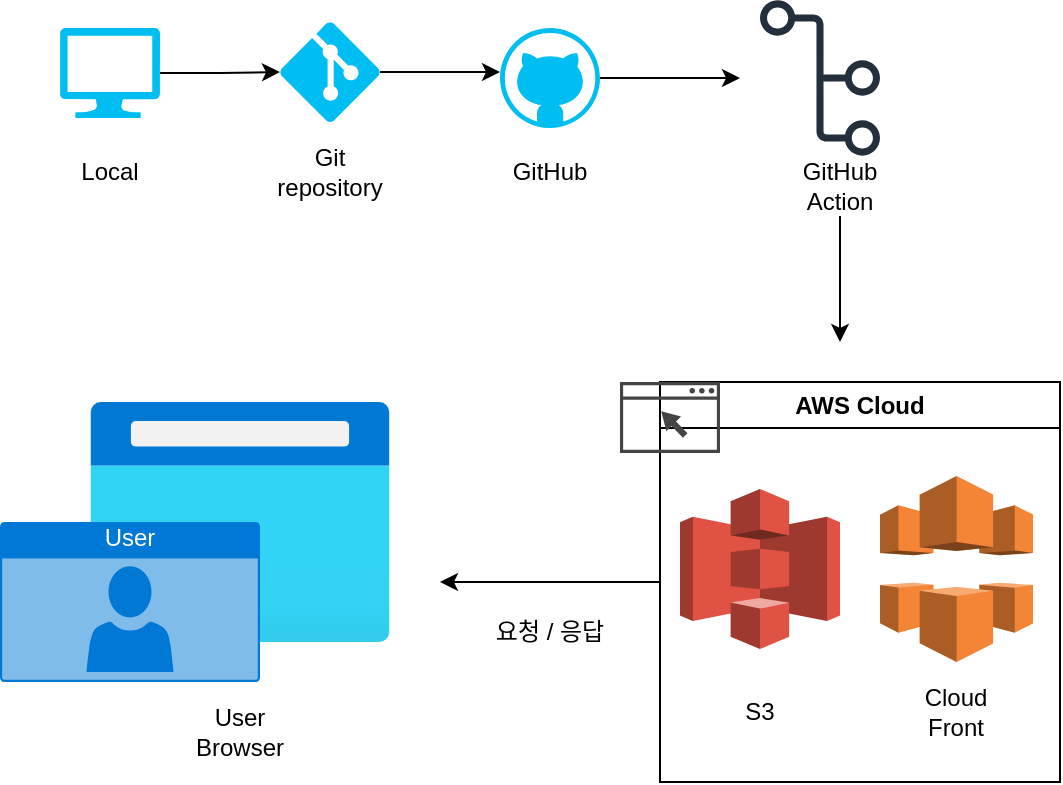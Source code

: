 <mxfile version="26.0.15">
  <diagram name="Page-1" id="qU4_uSaYVtg8SpXWaZtY">
    <mxGraphModel dx="2074" dy="1047" grid="1" gridSize="10" guides="1" tooltips="1" connect="1" arrows="1" fold="1" page="1" pageScale="1" pageWidth="850" pageHeight="1100" math="0" shadow="0">
      <root>
        <mxCell id="0" />
        <mxCell id="1" parent="0" />
        <mxCell id="Y_ei04VsI1s3eIdMdrZa-6" value="" style="edgeStyle=orthogonalEdgeStyle;rounded=0;orthogonalLoop=1;jettySize=auto;html=1;" edge="1" parent="1" source="Y_ei04VsI1s3eIdMdrZa-1">
          <mxGeometry relative="1" as="geometry">
            <mxPoint x="340" y="365" as="targetPoint" />
          </mxGeometry>
        </mxCell>
        <mxCell id="Y_ei04VsI1s3eIdMdrZa-1" value="" style="verticalLabelPosition=bottom;html=1;verticalAlign=top;align=center;strokeColor=none;fillColor=#00BEF2;shape=mxgraph.azure.git_repository;" vertex="1" parent="1">
          <mxGeometry x="230" y="340" width="50" height="50" as="geometry" />
        </mxCell>
        <mxCell id="Y_ei04VsI1s3eIdMdrZa-16" style="edgeStyle=orthogonalEdgeStyle;rounded=0;orthogonalLoop=1;jettySize=auto;html=1;" edge="1" parent="1" source="Y_ei04VsI1s3eIdMdrZa-7">
          <mxGeometry relative="1" as="geometry">
            <mxPoint x="460" y="368" as="targetPoint" />
          </mxGeometry>
        </mxCell>
        <mxCell id="Y_ei04VsI1s3eIdMdrZa-7" value="" style="verticalLabelPosition=bottom;html=1;verticalAlign=top;align=center;strokeColor=none;fillColor=#00BEF2;shape=mxgraph.azure.github_code;pointerEvents=1;" vertex="1" parent="1">
          <mxGeometry x="340" y="343" width="50" height="50" as="geometry" />
        </mxCell>
        <mxCell id="Y_ei04VsI1s3eIdMdrZa-9" value="" style="edgeStyle=orthogonalEdgeStyle;rounded=0;orthogonalLoop=1;jettySize=auto;html=1;" edge="1" parent="1" source="Y_ei04VsI1s3eIdMdrZa-8" target="Y_ei04VsI1s3eIdMdrZa-1">
          <mxGeometry relative="1" as="geometry" />
        </mxCell>
        <mxCell id="Y_ei04VsI1s3eIdMdrZa-8" value="" style="verticalLabelPosition=bottom;html=1;verticalAlign=top;align=center;strokeColor=none;fillColor=#00BEF2;shape=mxgraph.azure.computer;pointerEvents=1;" vertex="1" parent="1">
          <mxGeometry x="120" y="343" width="50" height="45" as="geometry" />
        </mxCell>
        <mxCell id="Y_ei04VsI1s3eIdMdrZa-10" value="Local" style="text;html=1;align=center;verticalAlign=middle;whiteSpace=wrap;rounded=0;" vertex="1" parent="1">
          <mxGeometry x="115" y="400" width="60" height="30" as="geometry" />
        </mxCell>
        <mxCell id="Y_ei04VsI1s3eIdMdrZa-11" value="Git repository" style="text;html=1;align=center;verticalAlign=middle;whiteSpace=wrap;rounded=0;" vertex="1" parent="1">
          <mxGeometry x="225" y="400" width="60" height="30" as="geometry" />
        </mxCell>
        <mxCell id="Y_ei04VsI1s3eIdMdrZa-13" value="GitH&lt;span style=&quot;background-color: transparent; color: light-dark(rgb(0, 0, 0), rgb(255, 255, 255));&quot;&gt;ub&lt;/span&gt;" style="text;html=1;align=center;verticalAlign=middle;whiteSpace=wrap;rounded=0;" vertex="1" parent="1">
          <mxGeometry x="335" y="400" width="60" height="30" as="geometry" />
        </mxCell>
        <mxCell id="Y_ei04VsI1s3eIdMdrZa-15" value="" style="sketch=0;outlineConnect=0;fontColor=#232F3E;gradientColor=none;fillColor=#232F3D;strokeColor=none;dashed=0;verticalLabelPosition=bottom;verticalAlign=top;align=center;html=1;fontSize=12;fontStyle=0;aspect=fixed;pointerEvents=1;shape=mxgraph.aws4.git_repository;" vertex="1" parent="1">
          <mxGeometry x="470" y="329" width="60" height="78" as="geometry" />
        </mxCell>
        <mxCell id="Y_ei04VsI1s3eIdMdrZa-18" style="edgeStyle=orthogonalEdgeStyle;rounded=0;orthogonalLoop=1;jettySize=auto;html=1;" edge="1" parent="1" source="Y_ei04VsI1s3eIdMdrZa-17">
          <mxGeometry relative="1" as="geometry">
            <mxPoint x="510" y="500" as="targetPoint" />
          </mxGeometry>
        </mxCell>
        <mxCell id="Y_ei04VsI1s3eIdMdrZa-17" value="GitHub Action" style="text;html=1;align=center;verticalAlign=middle;whiteSpace=wrap;rounded=0;" vertex="1" parent="1">
          <mxGeometry x="480" y="407" width="60" height="30" as="geometry" />
        </mxCell>
        <mxCell id="Y_ei04VsI1s3eIdMdrZa-36" style="edgeStyle=orthogonalEdgeStyle;rounded=0;orthogonalLoop=1;jettySize=auto;html=1;" edge="1" parent="1" source="Y_ei04VsI1s3eIdMdrZa-20">
          <mxGeometry relative="1" as="geometry">
            <mxPoint x="310" y="620" as="targetPoint" />
          </mxGeometry>
        </mxCell>
        <mxCell id="Y_ei04VsI1s3eIdMdrZa-20" value="AWS Cloud" style="swimlane;whiteSpace=wrap;html=1;" vertex="1" parent="1">
          <mxGeometry x="420" y="520" width="200" height="200" as="geometry" />
        </mxCell>
        <mxCell id="Y_ei04VsI1s3eIdMdrZa-19" value="" style="outlineConnect=0;dashed=0;verticalLabelPosition=bottom;verticalAlign=top;align=center;html=1;shape=mxgraph.aws3.s3;fillColor=#E05243;gradientColor=none;" vertex="1" parent="Y_ei04VsI1s3eIdMdrZa-20">
          <mxGeometry x="10" y="53.5" width="80" height="80" as="geometry" />
        </mxCell>
        <mxCell id="Y_ei04VsI1s3eIdMdrZa-22" value="" style="outlineConnect=0;dashed=0;verticalLabelPosition=bottom;verticalAlign=top;align=center;html=1;shape=mxgraph.aws3.cloudfront;fillColor=#F58536;gradientColor=none;" vertex="1" parent="Y_ei04VsI1s3eIdMdrZa-20">
          <mxGeometry x="110" y="47" width="76.5" height="93" as="geometry" />
        </mxCell>
        <mxCell id="Y_ei04VsI1s3eIdMdrZa-23" value="S3" style="text;html=1;align=center;verticalAlign=middle;whiteSpace=wrap;rounded=0;" vertex="1" parent="Y_ei04VsI1s3eIdMdrZa-20">
          <mxGeometry x="20" y="150" width="60" height="30" as="geometry" />
        </mxCell>
        <mxCell id="Y_ei04VsI1s3eIdMdrZa-24" value="Cloud Front" style="text;html=1;align=center;verticalAlign=middle;whiteSpace=wrap;rounded=0;" vertex="1" parent="Y_ei04VsI1s3eIdMdrZa-20">
          <mxGeometry x="118.25" y="150" width="60" height="30" as="geometry" />
        </mxCell>
        <mxCell id="Y_ei04VsI1s3eIdMdrZa-26" value="요청 / 응답" style="text;html=1;align=center;verticalAlign=middle;whiteSpace=wrap;rounded=0;" vertex="1" parent="1">
          <mxGeometry x="335" y="630" width="60" height="30" as="geometry" />
        </mxCell>
        <mxCell id="Y_ei04VsI1s3eIdMdrZa-28" value="" style="sketch=0;pointerEvents=1;shadow=0;dashed=0;html=1;strokeColor=none;fillColor=#434445;aspect=fixed;labelPosition=center;verticalLabelPosition=bottom;verticalAlign=top;align=center;outlineConnect=0;shape=mxgraph.vvd.web_browser;" vertex="1" parent="1">
          <mxGeometry x="400" y="520" width="50" height="35.5" as="geometry" />
        </mxCell>
        <mxCell id="Y_ei04VsI1s3eIdMdrZa-32" value="" style="image;aspect=fixed;html=1;points=[];align=center;fontSize=12;image=img/lib/azure2/general/Browser.svg;" vertex="1" parent="1">
          <mxGeometry x="135" y="530" width="150" height="120" as="geometry" />
        </mxCell>
        <mxCell id="Y_ei04VsI1s3eIdMdrZa-33" value="User" style="html=1;whiteSpace=wrap;strokeColor=none;fillColor=#0079D6;labelPosition=center;verticalLabelPosition=middle;verticalAlign=top;align=center;fontSize=12;outlineConnect=0;spacingTop=-6;fontColor=#FFFFFF;sketch=0;shape=mxgraph.sitemap.user;" vertex="1" parent="1">
          <mxGeometry x="90" y="590" width="130" height="80" as="geometry" />
        </mxCell>
        <mxCell id="Y_ei04VsI1s3eIdMdrZa-37" value="User Browser" style="text;html=1;align=center;verticalAlign=middle;whiteSpace=wrap;rounded=0;" vertex="1" parent="1">
          <mxGeometry x="180" y="680" width="60" height="30" as="geometry" />
        </mxCell>
      </root>
    </mxGraphModel>
  </diagram>
</mxfile>
